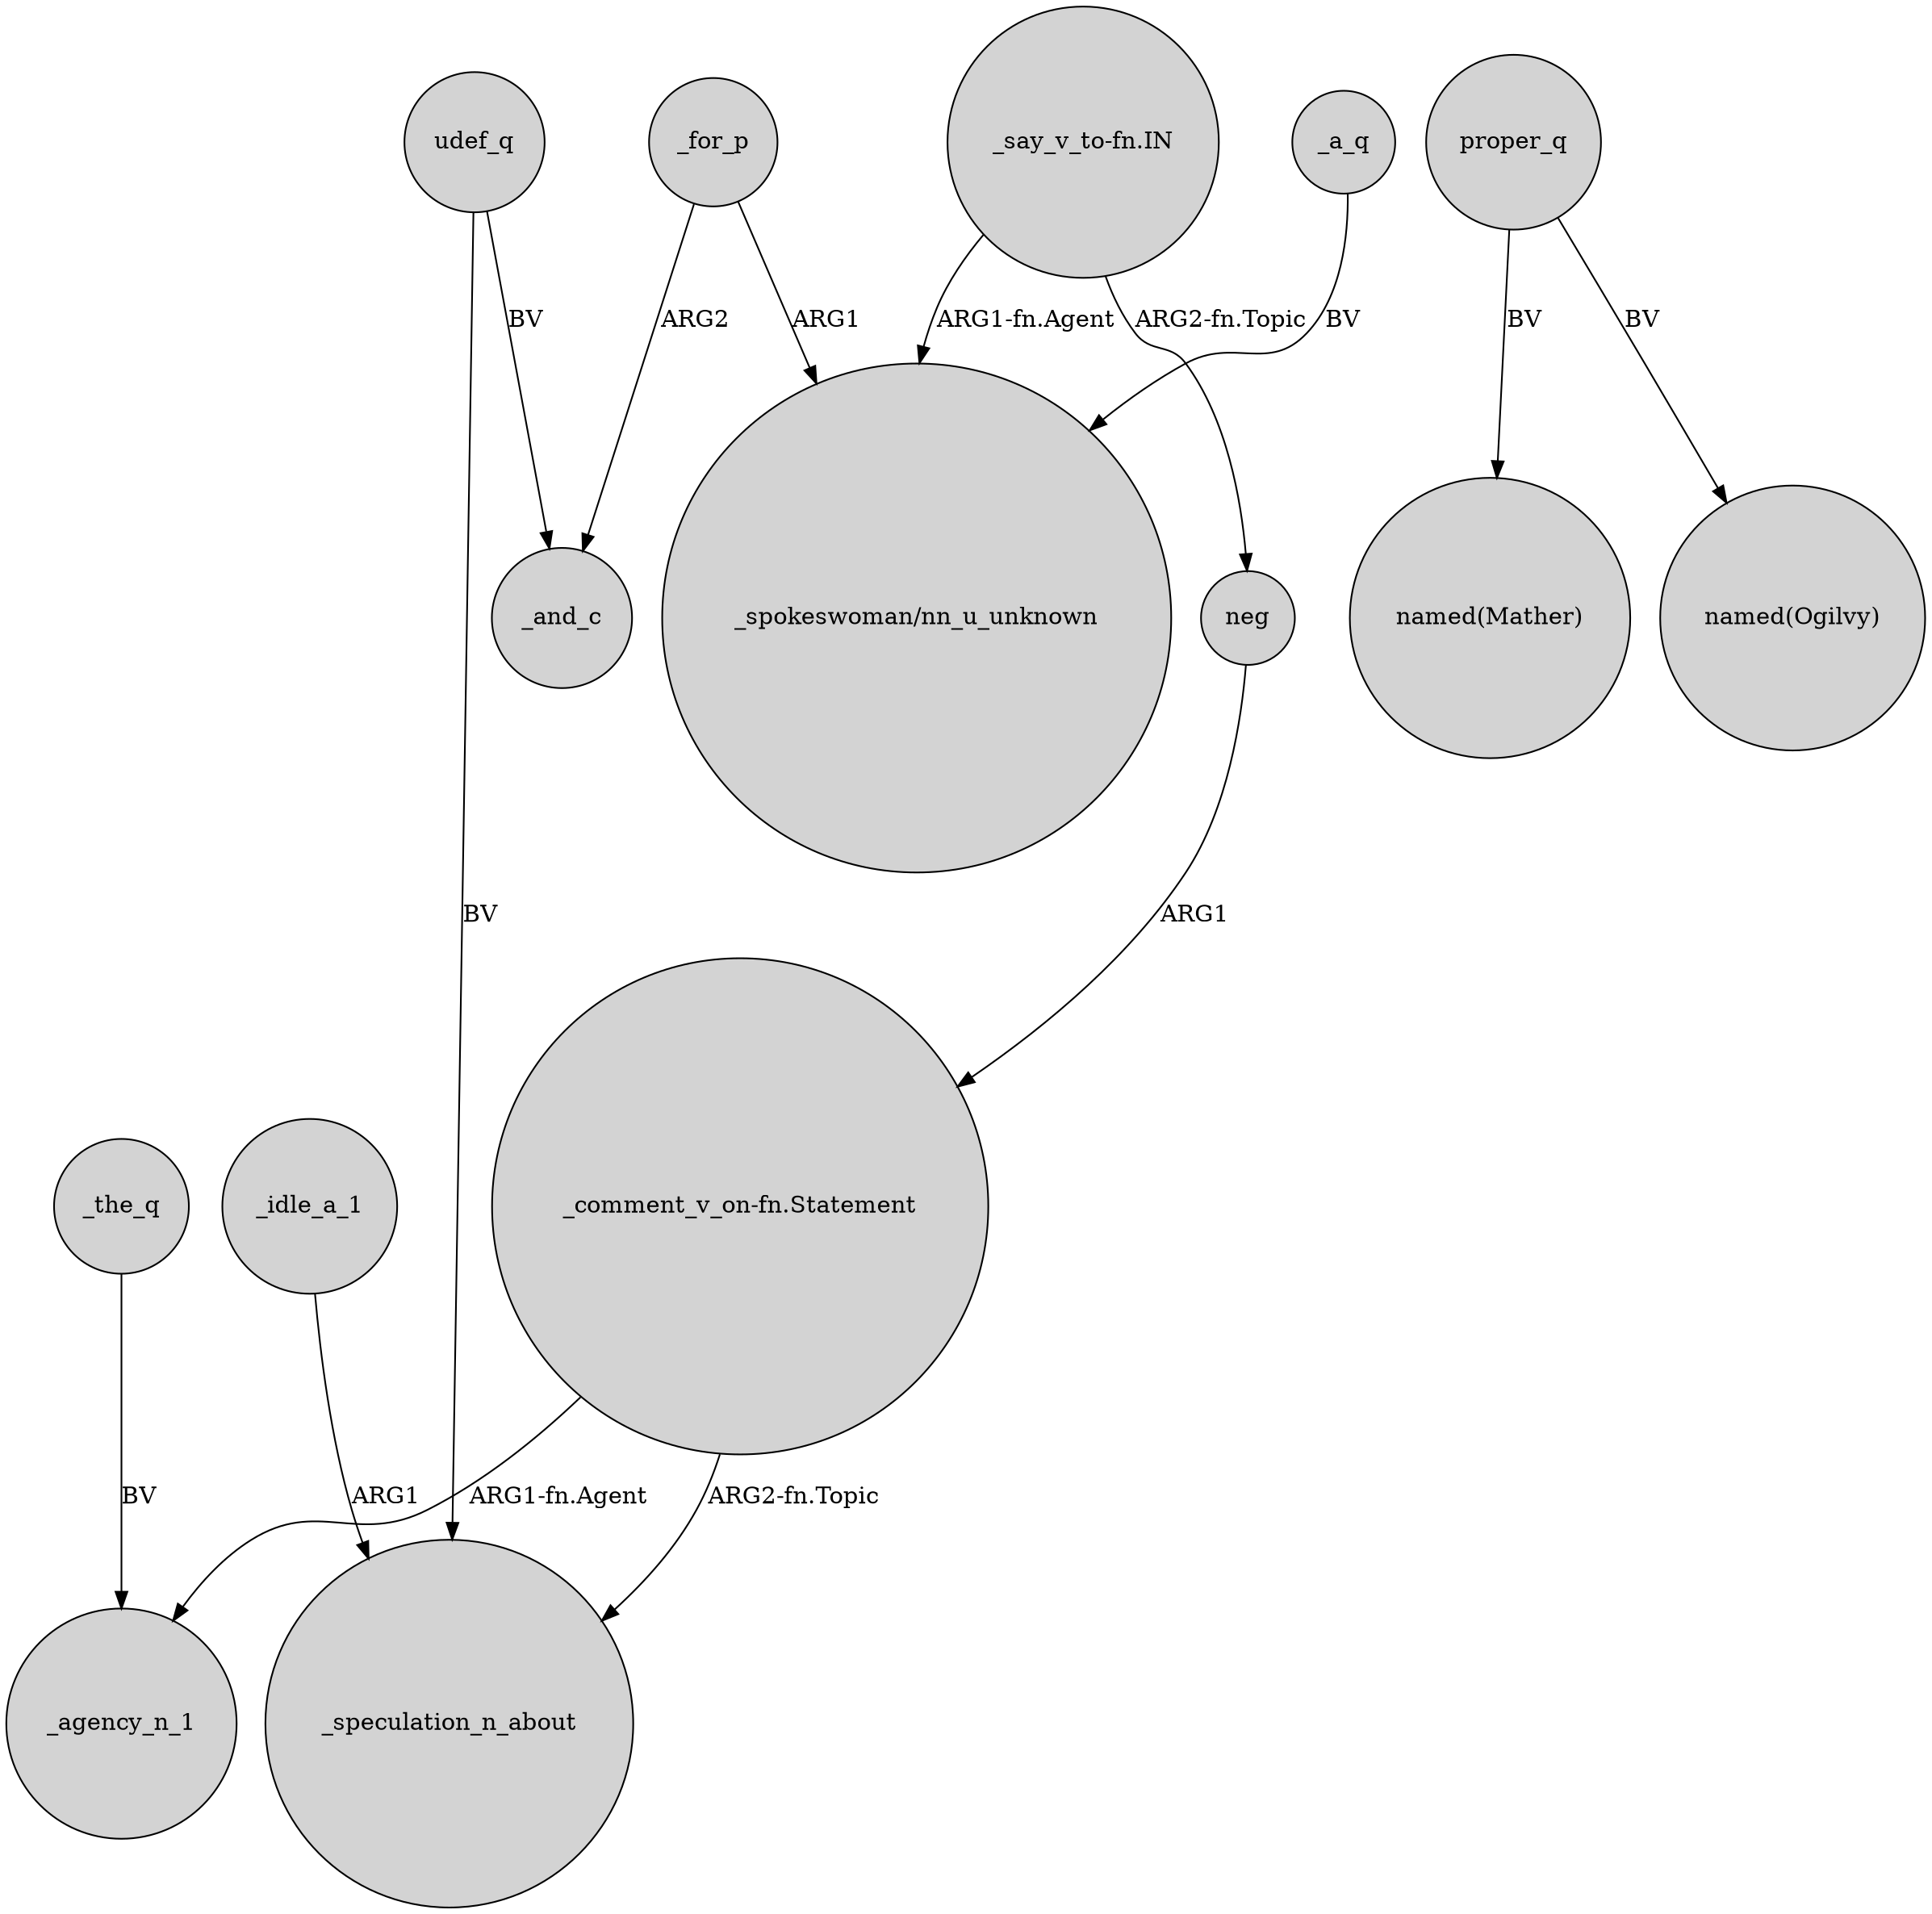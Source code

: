 digraph {
	node [shape=circle style=filled]
	_the_q -> _agency_n_1 [label=BV]
	"_say_v_to-fn.IN" -> neg [label="ARG2-fn.Topic"]
	_for_p -> _and_c [label=ARG2]
	"_comment_v_on-fn.Statement" -> _agency_n_1 [label="ARG1-fn.Agent"]
	"_comment_v_on-fn.Statement" -> _speculation_n_about [label="ARG2-fn.Topic"]
	_for_p -> "_spokeswoman/nn_u_unknown" [label=ARG1]
	proper_q -> "named(Mather)" [label=BV]
	_idle_a_1 -> _speculation_n_about [label=ARG1]
	udef_q -> _and_c [label=BV]
	"_say_v_to-fn.IN" -> "_spokeswoman/nn_u_unknown" [label="ARG1-fn.Agent"]
	proper_q -> "named(Ogilvy)" [label=BV]
	_a_q -> "_spokeswoman/nn_u_unknown" [label=BV]
	neg -> "_comment_v_on-fn.Statement" [label=ARG1]
	udef_q -> _speculation_n_about [label=BV]
}
